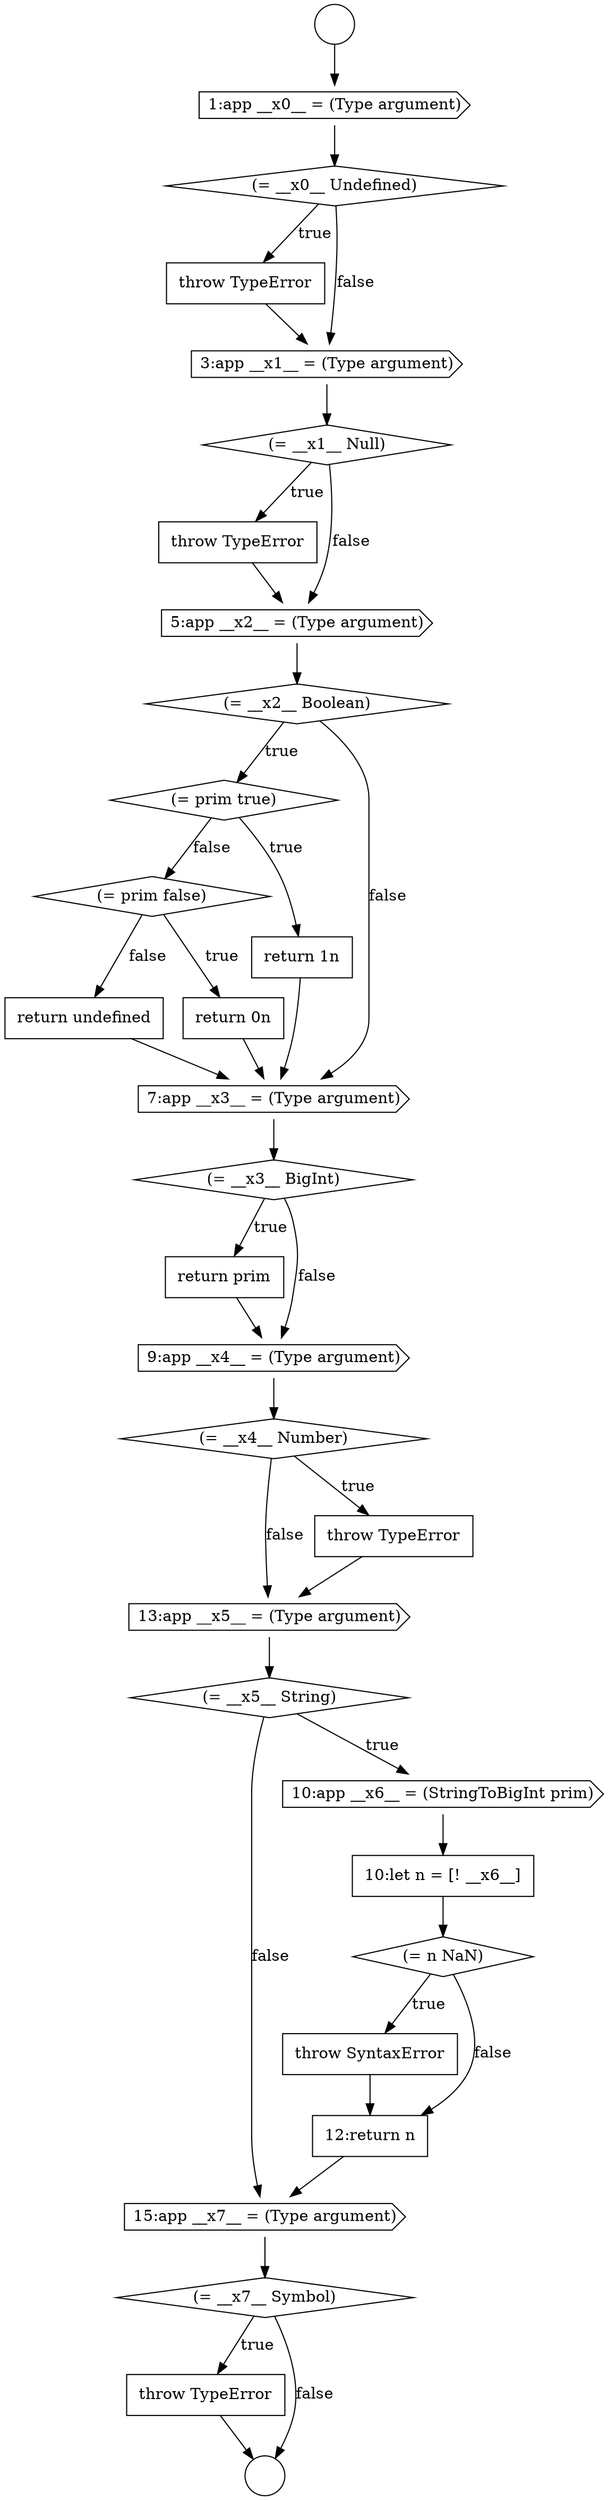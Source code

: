 digraph {
  node21016 [shape=none, margin=0, label=<<font color="black">
    <table border="0" cellborder="1" cellspacing="0" cellpadding="10">
      <tr><td align="left">return undefined</td></tr>
    </table>
  </font>> color="black" fillcolor="white" style=filled]
  node21021 [shape=diamond, label=<<font color="black">(= __x4__ Number)</font>> color="black" fillcolor="white" style=filled]
  node21009 [shape=none, margin=0, label=<<font color="black">
    <table border="0" cellborder="1" cellspacing="0" cellpadding="10">
      <tr><td align="left">throw TypeError</td></tr>
    </table>
  </font>> color="black" fillcolor="white" style=filled]
  node21030 [shape=cds, label=<<font color="black">15:app __x7__ = (Type argument)</font>> color="black" fillcolor="white" style=filled]
  node21026 [shape=none, margin=0, label=<<font color="black">
    <table border="0" cellborder="1" cellspacing="0" cellpadding="10">
      <tr><td align="left">10:let n = [! __x6__]</td></tr>
    </table>
  </font>> color="black" fillcolor="white" style=filled]
  node21006 [shape=none, margin=0, label=<<font color="black">
    <table border="0" cellborder="1" cellspacing="0" cellpadding="10">
      <tr><td align="left">throw TypeError</td></tr>
    </table>
  </font>> color="black" fillcolor="white" style=filled]
  node21014 [shape=diamond, label=<<font color="black">(= prim false)</font>> color="black" fillcolor="white" style=filled]
  node21019 [shape=none, margin=0, label=<<font color="black">
    <table border="0" cellborder="1" cellspacing="0" cellpadding="10">
      <tr><td align="left">return prim</td></tr>
    </table>
  </font>> color="black" fillcolor="white" style=filled]
  node21002 [shape=circle label=" " color="black" fillcolor="white" style=filled]
  node21028 [shape=none, margin=0, label=<<font color="black">
    <table border="0" cellborder="1" cellspacing="0" cellpadding="10">
      <tr><td align="left">throw SyntaxError</td></tr>
    </table>
  </font>> color="black" fillcolor="white" style=filled]
  node21032 [shape=none, margin=0, label=<<font color="black">
    <table border="0" cellborder="1" cellspacing="0" cellpadding="10">
      <tr><td align="left">throw TypeError</td></tr>
    </table>
  </font>> color="black" fillcolor="white" style=filled]
  node21015 [shape=none, margin=0, label=<<font color="black">
    <table border="0" cellborder="1" cellspacing="0" cellpadding="10">
      <tr><td align="left">return 0n</td></tr>
    </table>
  </font>> color="black" fillcolor="white" style=filled]
  node21008 [shape=diamond, label=<<font color="black">(= __x1__ Null)</font>> color="black" fillcolor="white" style=filled]
  node21018 [shape=diamond, label=<<font color="black">(= __x3__ BigInt)</font>> color="black" fillcolor="white" style=filled]
  node21025 [shape=cds, label=<<font color="black">10:app __x6__ = (StringToBigInt prim)</font>> color="black" fillcolor="white" style=filled]
  node21012 [shape=diamond, label=<<font color="black">(= prim true)</font>> color="black" fillcolor="white" style=filled]
  node21004 [shape=cds, label=<<font color="black">1:app __x0__ = (Type argument)</font>> color="black" fillcolor="white" style=filled]
  node21017 [shape=cds, label=<<font color="black">7:app __x3__ = (Type argument)</font>> color="black" fillcolor="white" style=filled]
  node21029 [shape=none, margin=0, label=<<font color="black">
    <table border="0" cellborder="1" cellspacing="0" cellpadding="10">
      <tr><td align="left">12:return n</td></tr>
    </table>
  </font>> color="black" fillcolor="white" style=filled]
  node21024 [shape=diamond, label=<<font color="black">(= __x5__ String)</font>> color="black" fillcolor="white" style=filled]
  node21007 [shape=cds, label=<<font color="black">3:app __x1__ = (Type argument)</font>> color="black" fillcolor="white" style=filled]
  node21020 [shape=cds, label=<<font color="black">9:app __x4__ = (Type argument)</font>> color="black" fillcolor="white" style=filled]
  node21003 [shape=circle label=" " color="black" fillcolor="white" style=filled]
  node21013 [shape=none, margin=0, label=<<font color="black">
    <table border="0" cellborder="1" cellspacing="0" cellpadding="10">
      <tr><td align="left">return 1n</td></tr>
    </table>
  </font>> color="black" fillcolor="white" style=filled]
  node21023 [shape=cds, label=<<font color="black">13:app __x5__ = (Type argument)</font>> color="black" fillcolor="white" style=filled]
  node21027 [shape=diamond, label=<<font color="black">(= n NaN)</font>> color="black" fillcolor="white" style=filled]
  node21010 [shape=cds, label=<<font color="black">5:app __x2__ = (Type argument)</font>> color="black" fillcolor="white" style=filled]
  node21031 [shape=diamond, label=<<font color="black">(= __x7__ Symbol)</font>> color="black" fillcolor="white" style=filled]
  node21022 [shape=none, margin=0, label=<<font color="black">
    <table border="0" cellborder="1" cellspacing="0" cellpadding="10">
      <tr><td align="left">throw TypeError</td></tr>
    </table>
  </font>> color="black" fillcolor="white" style=filled]
  node21011 [shape=diamond, label=<<font color="black">(= __x2__ Boolean)</font>> color="black" fillcolor="white" style=filled]
  node21005 [shape=diamond, label=<<font color="black">(= __x0__ Undefined)</font>> color="black" fillcolor="white" style=filled]
  node21009 -> node21010 [ color="black"]
  node21006 -> node21007 [ color="black"]
  node21002 -> node21004 [ color="black"]
  node21027 -> node21028 [label=<<font color="black">true</font>> color="black"]
  node21027 -> node21029 [label=<<font color="black">false</font>> color="black"]
  node21020 -> node21021 [ color="black"]
  node21021 -> node21022 [label=<<font color="black">true</font>> color="black"]
  node21021 -> node21023 [label=<<font color="black">false</font>> color="black"]
  node21004 -> node21005 [ color="black"]
  node21008 -> node21009 [label=<<font color="black">true</font>> color="black"]
  node21008 -> node21010 [label=<<font color="black">false</font>> color="black"]
  node21011 -> node21012 [label=<<font color="black">true</font>> color="black"]
  node21011 -> node21017 [label=<<font color="black">false</font>> color="black"]
  node21015 -> node21017 [ color="black"]
  node21024 -> node21025 [label=<<font color="black">true</font>> color="black"]
  node21024 -> node21030 [label=<<font color="black">false</font>> color="black"]
  node21025 -> node21026 [ color="black"]
  node21018 -> node21019 [label=<<font color="black">true</font>> color="black"]
  node21018 -> node21020 [label=<<font color="black">false</font>> color="black"]
  node21023 -> node21024 [ color="black"]
  node21016 -> node21017 [ color="black"]
  node21010 -> node21011 [ color="black"]
  node21013 -> node21017 [ color="black"]
  node21017 -> node21018 [ color="black"]
  node21012 -> node21013 [label=<<font color="black">true</font>> color="black"]
  node21012 -> node21014 [label=<<font color="black">false</font>> color="black"]
  node21029 -> node21030 [ color="black"]
  node21026 -> node21027 [ color="black"]
  node21032 -> node21003 [ color="black"]
  node21005 -> node21006 [label=<<font color="black">true</font>> color="black"]
  node21005 -> node21007 [label=<<font color="black">false</font>> color="black"]
  node21019 -> node21020 [ color="black"]
  node21030 -> node21031 [ color="black"]
  node21022 -> node21023 [ color="black"]
  node21028 -> node21029 [ color="black"]
  node21007 -> node21008 [ color="black"]
  node21014 -> node21015 [label=<<font color="black">true</font>> color="black"]
  node21014 -> node21016 [label=<<font color="black">false</font>> color="black"]
  node21031 -> node21032 [label=<<font color="black">true</font>> color="black"]
  node21031 -> node21003 [label=<<font color="black">false</font>> color="black"]
}
